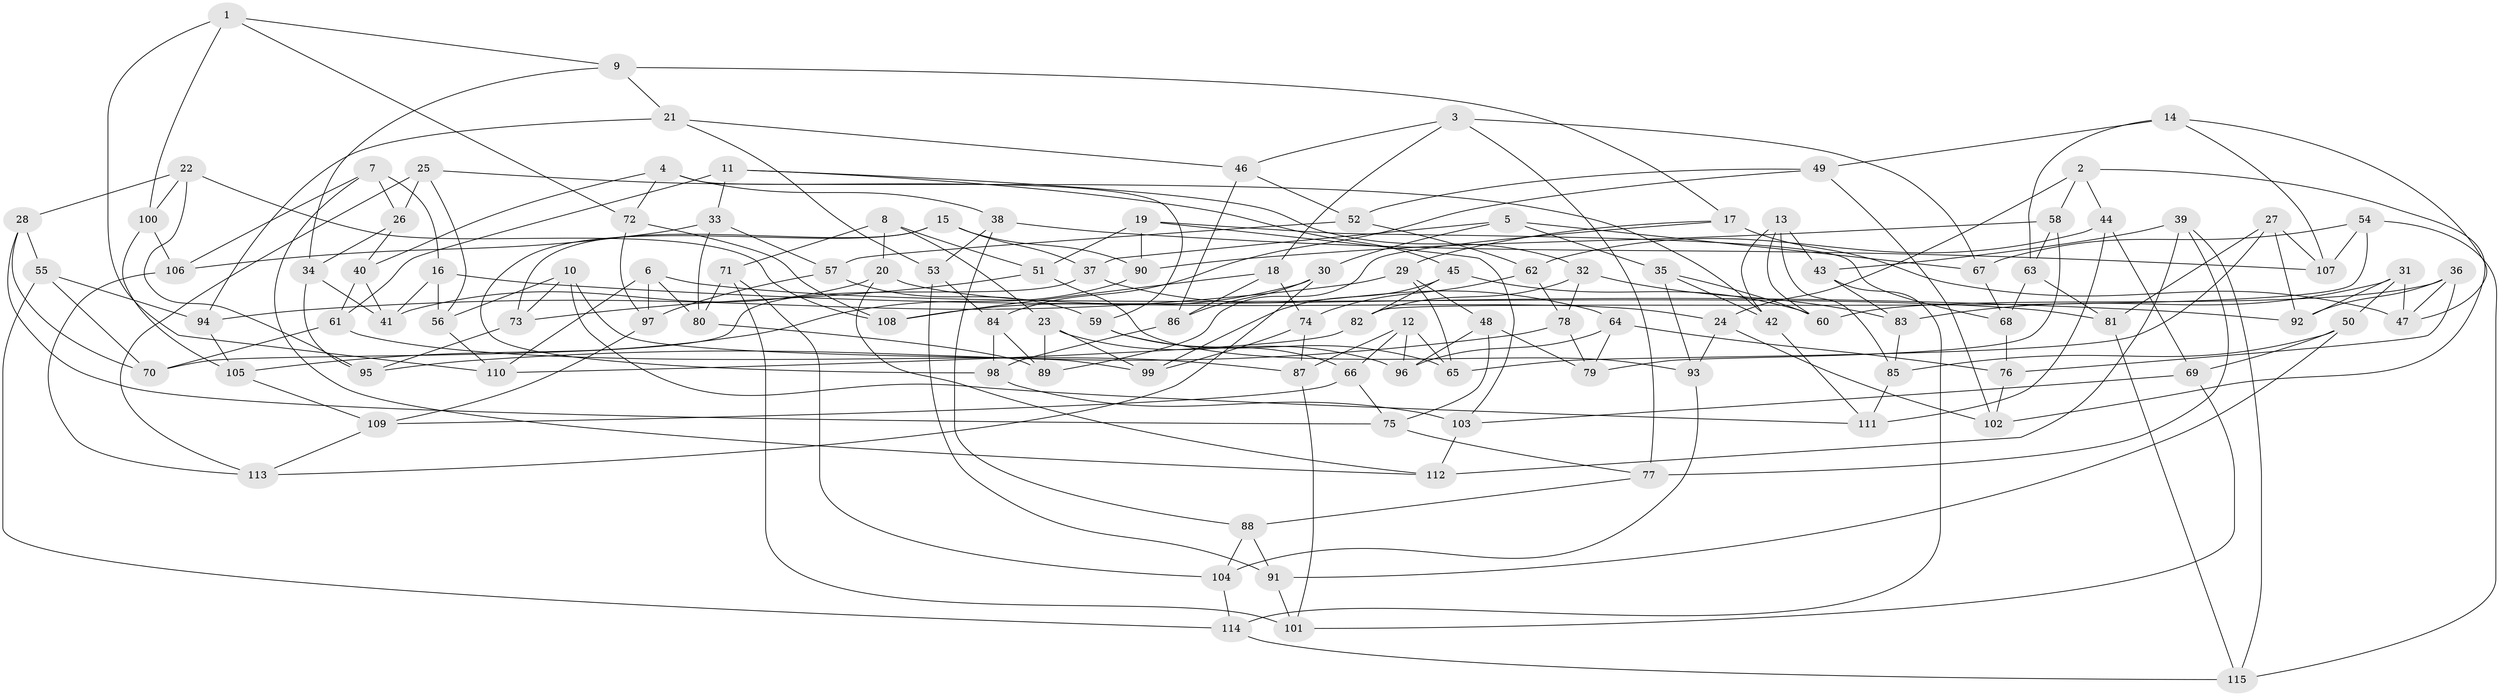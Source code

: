 // coarse degree distribution, {6: 0.6567164179104478, 5: 0.05970149253731343, 4: 0.2537313432835821, 3: 0.029850746268656716}
// Generated by graph-tools (version 1.1) at 2025/52/02/27/25 19:52:28]
// undirected, 115 vertices, 230 edges
graph export_dot {
graph [start="1"]
  node [color=gray90,style=filled];
  1;
  2;
  3;
  4;
  5;
  6;
  7;
  8;
  9;
  10;
  11;
  12;
  13;
  14;
  15;
  16;
  17;
  18;
  19;
  20;
  21;
  22;
  23;
  24;
  25;
  26;
  27;
  28;
  29;
  30;
  31;
  32;
  33;
  34;
  35;
  36;
  37;
  38;
  39;
  40;
  41;
  42;
  43;
  44;
  45;
  46;
  47;
  48;
  49;
  50;
  51;
  52;
  53;
  54;
  55;
  56;
  57;
  58;
  59;
  60;
  61;
  62;
  63;
  64;
  65;
  66;
  67;
  68;
  69;
  70;
  71;
  72;
  73;
  74;
  75;
  76;
  77;
  78;
  79;
  80;
  81;
  82;
  83;
  84;
  85;
  86;
  87;
  88;
  89;
  90;
  91;
  92;
  93;
  94;
  95;
  96;
  97;
  98;
  99;
  100;
  101;
  102;
  103;
  104;
  105;
  106;
  107;
  108;
  109;
  110;
  111;
  112;
  113;
  114;
  115;
  1 -- 72;
  1 -- 110;
  1 -- 9;
  1 -- 100;
  2 -- 44;
  2 -- 24;
  2 -- 58;
  2 -- 102;
  3 -- 46;
  3 -- 67;
  3 -- 77;
  3 -- 18;
  4 -- 40;
  4 -- 38;
  4 -- 59;
  4 -- 72;
  5 -- 35;
  5 -- 30;
  5 -- 67;
  5 -- 37;
  6 -- 81;
  6 -- 110;
  6 -- 97;
  6 -- 80;
  7 -- 112;
  7 -- 26;
  7 -- 16;
  7 -- 106;
  8 -- 20;
  8 -- 71;
  8 -- 51;
  8 -- 23;
  9 -- 21;
  9 -- 17;
  9 -- 34;
  10 -- 99;
  10 -- 111;
  10 -- 73;
  10 -- 56;
  11 -- 45;
  11 -- 61;
  11 -- 33;
  11 -- 32;
  12 -- 87;
  12 -- 66;
  12 -- 96;
  12 -- 65;
  13 -- 85;
  13 -- 60;
  13 -- 42;
  13 -- 43;
  14 -- 49;
  14 -- 63;
  14 -- 107;
  14 -- 47;
  15 -- 37;
  15 -- 73;
  15 -- 90;
  15 -- 98;
  16 -- 92;
  16 -- 41;
  16 -- 56;
  17 -- 47;
  17 -- 29;
  17 -- 89;
  18 -- 108;
  18 -- 86;
  18 -- 74;
  19 -- 103;
  19 -- 51;
  19 -- 90;
  19 -- 68;
  20 -- 41;
  20 -- 112;
  20 -- 24;
  21 -- 53;
  21 -- 46;
  21 -- 94;
  22 -- 95;
  22 -- 28;
  22 -- 108;
  22 -- 100;
  23 -- 89;
  23 -- 96;
  23 -- 99;
  24 -- 102;
  24 -- 93;
  25 -- 113;
  25 -- 42;
  25 -- 26;
  25 -- 56;
  26 -- 40;
  26 -- 34;
  27 -- 107;
  27 -- 81;
  27 -- 92;
  27 -- 65;
  28 -- 75;
  28 -- 70;
  28 -- 55;
  29 -- 94;
  29 -- 65;
  29 -- 48;
  30 -- 86;
  30 -- 108;
  30 -- 113;
  31 -- 92;
  31 -- 83;
  31 -- 47;
  31 -- 50;
  32 -- 78;
  32 -- 82;
  32 -- 83;
  33 -- 80;
  33 -- 57;
  33 -- 106;
  34 -- 41;
  34 -- 95;
  35 -- 60;
  35 -- 93;
  35 -- 42;
  36 -- 92;
  36 -- 47;
  36 -- 76;
  36 -- 60;
  37 -- 70;
  37 -- 64;
  38 -- 88;
  38 -- 107;
  38 -- 53;
  39 -- 77;
  39 -- 112;
  39 -- 43;
  39 -- 115;
  40 -- 41;
  40 -- 61;
  42 -- 111;
  43 -- 114;
  43 -- 83;
  44 -- 69;
  44 -- 111;
  44 -- 62;
  45 -- 82;
  45 -- 60;
  45 -- 99;
  46 -- 52;
  46 -- 86;
  48 -- 96;
  48 -- 79;
  48 -- 75;
  49 -- 52;
  49 -- 102;
  49 -- 84;
  50 -- 69;
  50 -- 91;
  50 -- 85;
  51 -- 93;
  51 -- 73;
  52 -- 57;
  52 -- 62;
  53 -- 91;
  53 -- 84;
  54 -- 67;
  54 -- 82;
  54 -- 107;
  54 -- 115;
  55 -- 70;
  55 -- 94;
  55 -- 114;
  56 -- 110;
  57 -- 59;
  57 -- 97;
  58 -- 90;
  58 -- 79;
  58 -- 63;
  59 -- 65;
  59 -- 66;
  61 -- 70;
  61 -- 87;
  62 -- 74;
  62 -- 78;
  63 -- 81;
  63 -- 68;
  64 -- 76;
  64 -- 79;
  64 -- 96;
  66 -- 109;
  66 -- 75;
  67 -- 68;
  68 -- 76;
  69 -- 103;
  69 -- 101;
  71 -- 80;
  71 -- 104;
  71 -- 101;
  72 -- 97;
  72 -- 108;
  73 -- 95;
  74 -- 99;
  74 -- 87;
  75 -- 77;
  76 -- 102;
  77 -- 88;
  78 -- 79;
  78 -- 95;
  80 -- 89;
  81 -- 115;
  82 -- 110;
  83 -- 85;
  84 -- 89;
  84 -- 98;
  85 -- 111;
  86 -- 98;
  87 -- 101;
  88 -- 91;
  88 -- 104;
  90 -- 105;
  91 -- 101;
  93 -- 104;
  94 -- 105;
  97 -- 109;
  98 -- 103;
  100 -- 106;
  100 -- 105;
  103 -- 112;
  104 -- 114;
  105 -- 109;
  106 -- 113;
  109 -- 113;
  114 -- 115;
}
